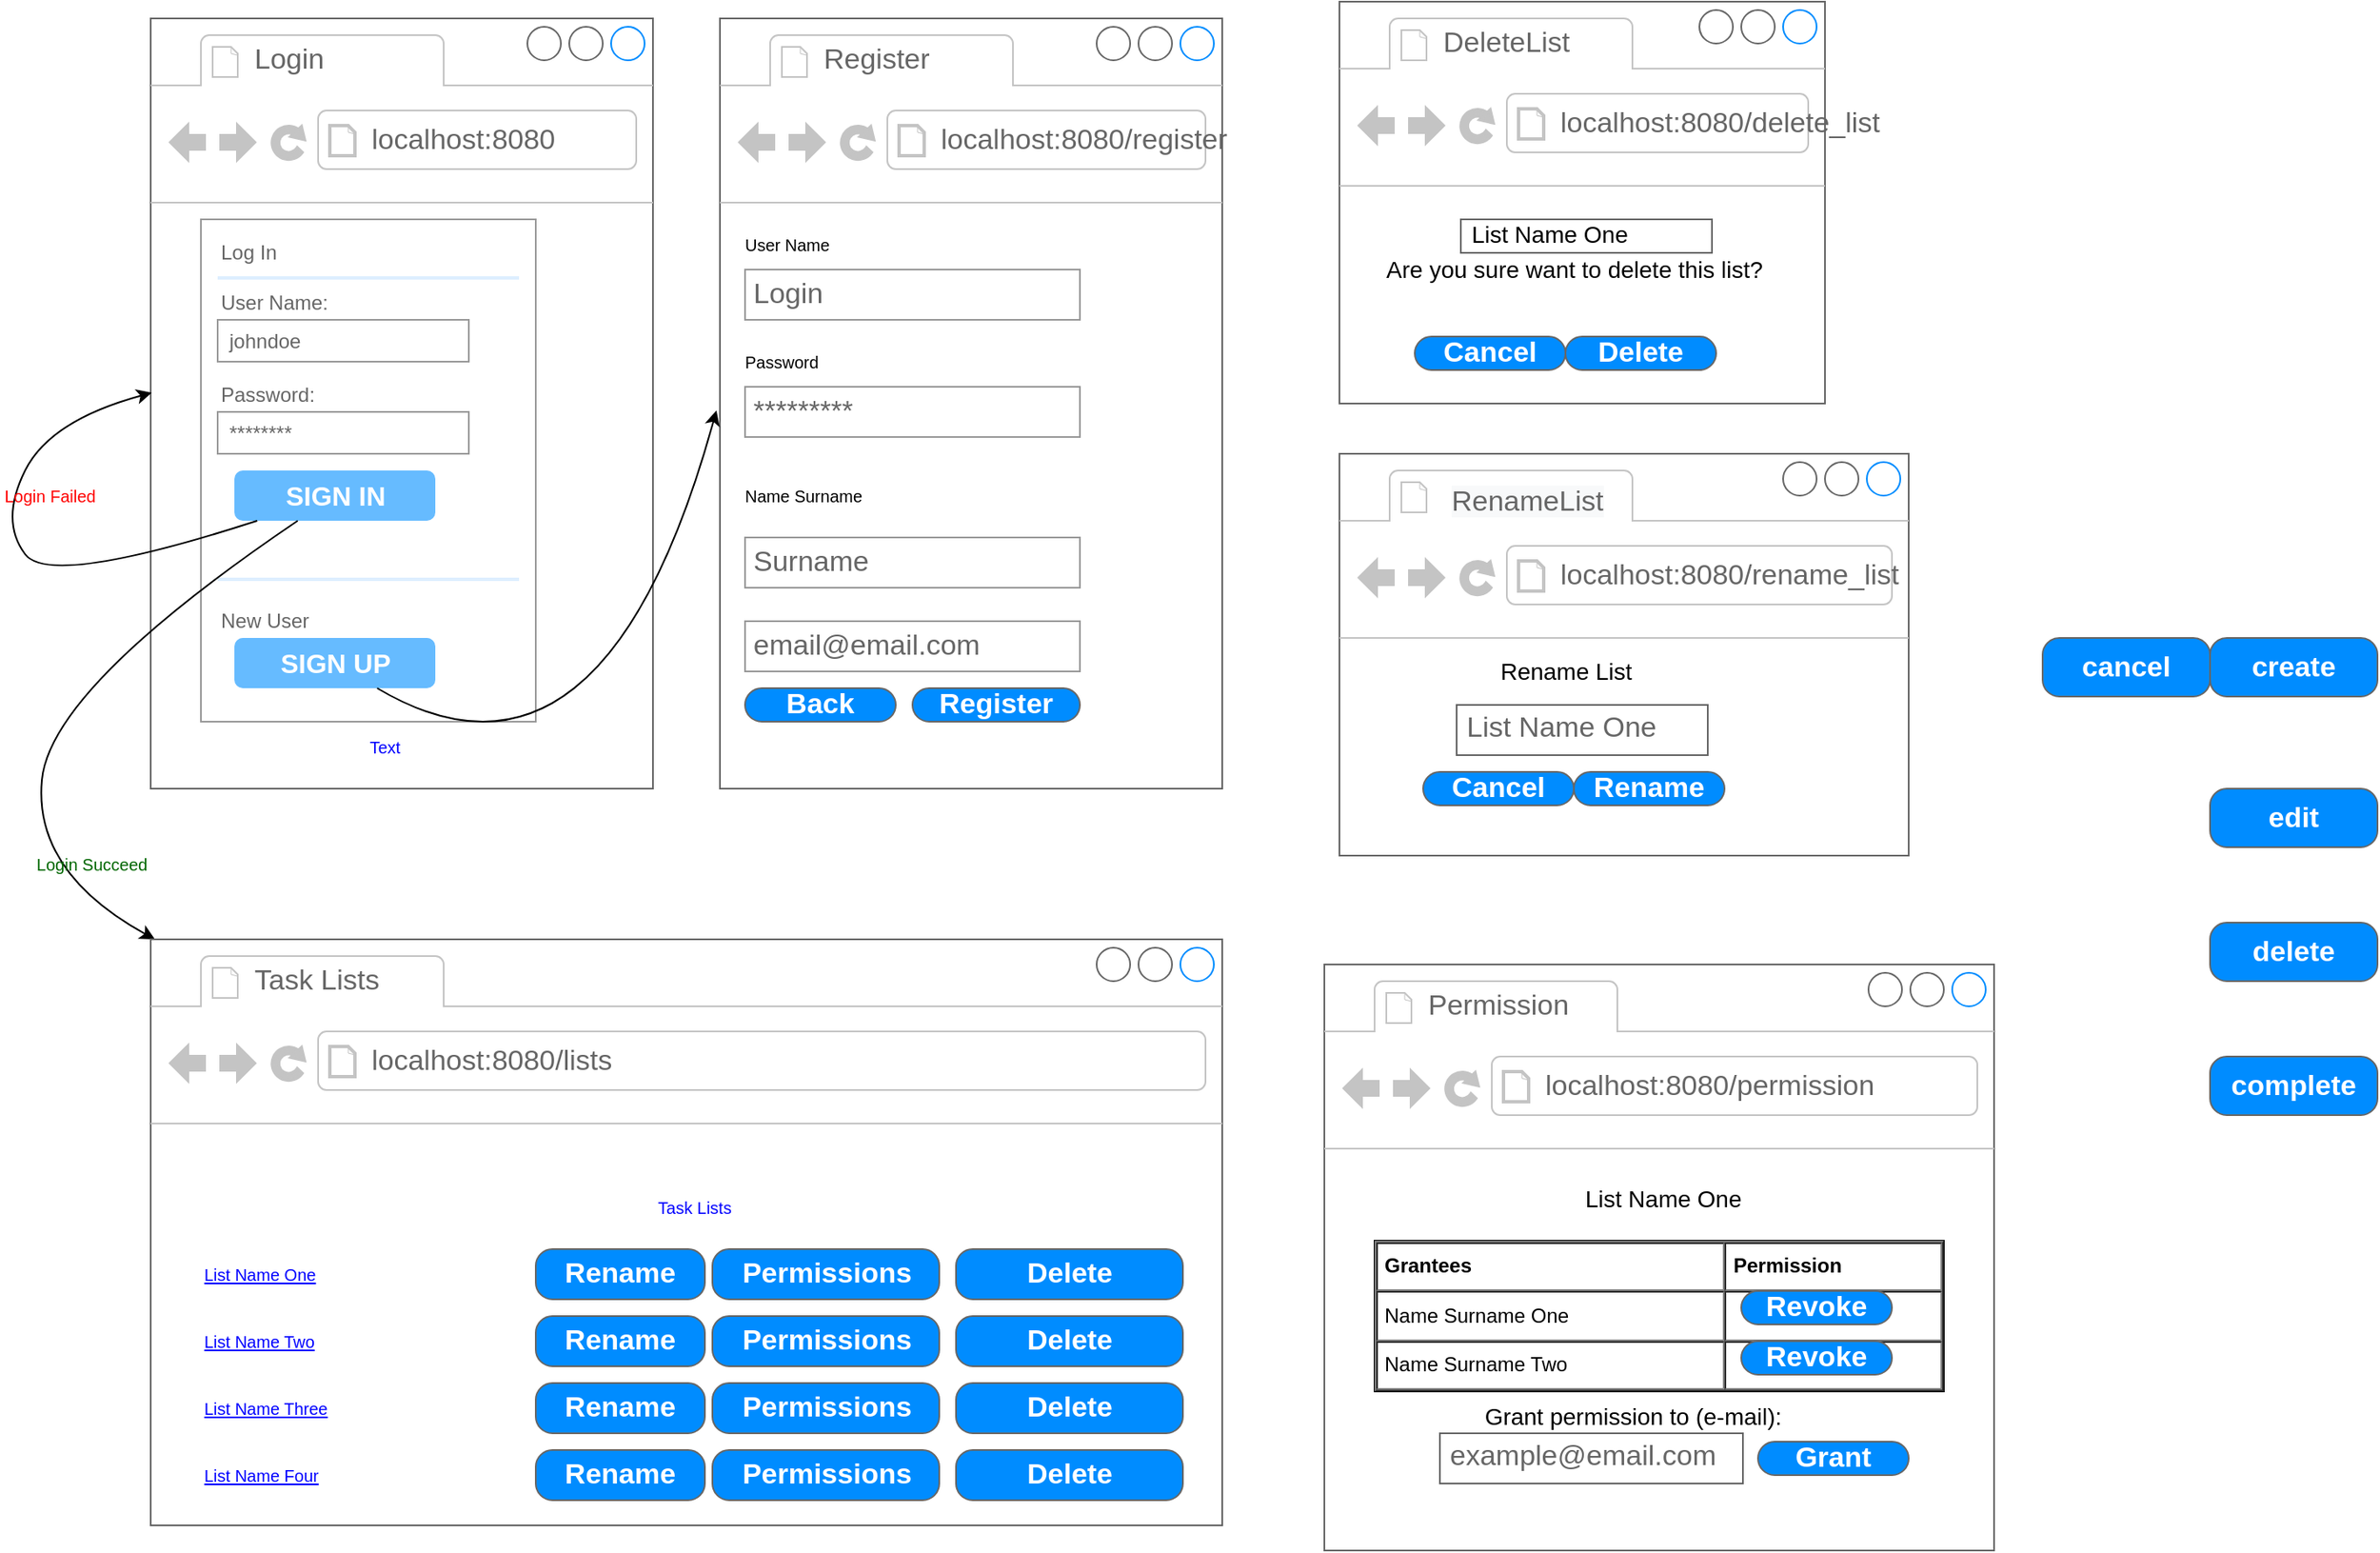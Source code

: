 <mxfile version="17.1.1" type="device"><diagram id="m3GC3lLys78N-jlolDWF" name="Page-1"><mxGraphModel dx="868" dy="450" grid="1" gridSize="10" guides="1" tooltips="1" connect="1" arrows="1" fold="1" page="1" pageScale="1" pageWidth="827" pageHeight="1169" math="0" shadow="0"><root><mxCell id="0"/><mxCell id="1" parent="0"/><mxCell id="zyL9iaeoR37JG8yoa3hf-13" value="" style="strokeWidth=1;shadow=0;dashed=0;align=center;html=1;shape=mxgraph.mockup.containers.browserWindow;rSize=0;strokeColor=#666666;strokeColor2=#008cff;strokeColor3=#c4c4c4;mainText=,;recursiveResize=0;" parent="1" vertex="1"><mxGeometry x="140" y="20" width="300" height="460" as="geometry"/></mxCell><mxCell id="zyL9iaeoR37JG8yoa3hf-14" value="Login" style="strokeWidth=1;shadow=0;dashed=0;align=center;html=1;shape=mxgraph.mockup.containers.anchor;fontSize=17;fontColor=#666666;align=left;" parent="zyL9iaeoR37JG8yoa3hf-13" vertex="1"><mxGeometry x="60" y="12" width="110" height="26" as="geometry"/></mxCell><mxCell id="zyL9iaeoR37JG8yoa3hf-15" value="localhost:8080" style="strokeWidth=1;shadow=0;dashed=0;align=center;html=1;shape=mxgraph.mockup.containers.anchor;rSize=0;fontSize=17;fontColor=#666666;align=left;" parent="zyL9iaeoR37JG8yoa3hf-13" vertex="1"><mxGeometry x="130" y="60" width="140" height="26" as="geometry"/></mxCell><mxCell id="zyL9iaeoR37JG8yoa3hf-1" value="" style="strokeWidth=1;shadow=0;dashed=0;align=center;html=1;shape=mxgraph.mockup.forms.rrect;rSize=0;strokeColor=#999999;fillColor=#ffffff;" parent="zyL9iaeoR37JG8yoa3hf-13" vertex="1"><mxGeometry x="30" y="120" width="200" height="300" as="geometry"/></mxCell><mxCell id="zyL9iaeoR37JG8yoa3hf-2" value="Log In" style="strokeWidth=1;shadow=0;dashed=0;align=center;html=1;shape=mxgraph.mockup.forms.anchor;fontSize=12;fontColor=#666666;align=left;resizeWidth=1;spacingLeft=0;" parent="zyL9iaeoR37JG8yoa3hf-1" vertex="1"><mxGeometry width="100" height="20" relative="1" as="geometry"><mxPoint x="10" y="10" as="offset"/></mxGeometry></mxCell><mxCell id="zyL9iaeoR37JG8yoa3hf-3" value="" style="shape=line;strokeColor=#ddeeff;strokeWidth=2;html=1;resizeWidth=1;" parent="zyL9iaeoR37JG8yoa3hf-1" vertex="1"><mxGeometry width="180" height="10" relative="1" as="geometry"><mxPoint x="10" y="30" as="offset"/></mxGeometry></mxCell><mxCell id="zyL9iaeoR37JG8yoa3hf-4" value="User Name:" style="strokeWidth=1;shadow=0;dashed=0;align=center;html=1;shape=mxgraph.mockup.forms.anchor;fontSize=12;fontColor=#666666;align=left;resizeWidth=1;spacingLeft=0;" parent="zyL9iaeoR37JG8yoa3hf-1" vertex="1"><mxGeometry width="100" height="20" relative="1" as="geometry"><mxPoint x="10" y="40" as="offset"/></mxGeometry></mxCell><mxCell id="zyL9iaeoR37JG8yoa3hf-5" value="johndoe" style="strokeWidth=1;shadow=0;dashed=0;align=center;html=1;shape=mxgraph.mockup.forms.rrect;rSize=0;strokeColor=#999999;fontColor=#666666;align=left;spacingLeft=5;resizeWidth=1;" parent="zyL9iaeoR37JG8yoa3hf-1" vertex="1"><mxGeometry width="150" height="25" relative="1" as="geometry"><mxPoint x="10" y="60" as="offset"/></mxGeometry></mxCell><mxCell id="zyL9iaeoR37JG8yoa3hf-6" value="Password:" style="strokeWidth=1;shadow=0;dashed=0;align=center;html=1;shape=mxgraph.mockup.forms.anchor;fontSize=12;fontColor=#666666;align=left;resizeWidth=1;spacingLeft=0;" parent="zyL9iaeoR37JG8yoa3hf-1" vertex="1"><mxGeometry width="100" height="20" relative="1" as="geometry"><mxPoint x="10" y="95" as="offset"/></mxGeometry></mxCell><mxCell id="zyL9iaeoR37JG8yoa3hf-7" value="********" style="strokeWidth=1;shadow=0;dashed=0;align=center;html=1;shape=mxgraph.mockup.forms.rrect;rSize=0;strokeColor=#999999;fontColor=#666666;align=left;spacingLeft=5;resizeWidth=1;" parent="zyL9iaeoR37JG8yoa3hf-1" vertex="1"><mxGeometry width="150" height="25" relative="1" as="geometry"><mxPoint x="10" y="115" as="offset"/></mxGeometry></mxCell><mxCell id="zyL9iaeoR37JG8yoa3hf-8" value="SIGN IN" style="strokeWidth=1;shadow=0;dashed=0;align=center;html=1;shape=mxgraph.mockup.forms.rrect;rSize=5;strokeColor=none;fontColor=#ffffff;fillColor=#66bbff;fontSize=16;fontStyle=1;" parent="zyL9iaeoR37JG8yoa3hf-1" vertex="1"><mxGeometry y="1" width="120" height="30" relative="1" as="geometry"><mxPoint x="20" y="-150" as="offset"/></mxGeometry></mxCell><mxCell id="zyL9iaeoR37JG8yoa3hf-9" value="" style="strokeWidth=1;shadow=0;dashed=0;align=center;html=1;shape=mxgraph.mockup.forms.anchor;fontSize=12;fontColor=#9999ff;align=left;spacingLeft=0;fontStyle=4;resizeWidth=1;" parent="zyL9iaeoR37JG8yoa3hf-1" vertex="1"><mxGeometry y="1" width="150" height="20" relative="1" as="geometry"><mxPoint x="10" y="-110" as="offset"/></mxGeometry></mxCell><mxCell id="zyL9iaeoR37JG8yoa3hf-10" value="" style="shape=line;strokeColor=#ddeeff;strokeWidth=2;html=1;resizeWidth=1;" parent="zyL9iaeoR37JG8yoa3hf-1" vertex="1"><mxGeometry y="1" width="180" height="10" relative="1" as="geometry"><mxPoint x="10" y="-90" as="offset"/></mxGeometry></mxCell><mxCell id="zyL9iaeoR37JG8yoa3hf-11" value="New User" style="strokeWidth=1;shadow=0;dashed=0;align=center;html=1;shape=mxgraph.mockup.forms.anchor;fontSize=12;fontColor=#666666;align=left;spacingLeft=0;resizeWidth=1;" parent="zyL9iaeoR37JG8yoa3hf-1" vertex="1"><mxGeometry y="1" width="150" height="20" relative="1" as="geometry"><mxPoint x="10" y="-70" as="offset"/></mxGeometry></mxCell><mxCell id="zyL9iaeoR37JG8yoa3hf-12" value="SIGN UP" style="strokeWidth=1;shadow=0;dashed=0;align=center;html=1;shape=mxgraph.mockup.forms.rrect;rSize=5;strokeColor=none;fontColor=#ffffff;fillColor=#66bbff;fontSize=16;fontStyle=1;" parent="zyL9iaeoR37JG8yoa3hf-1" vertex="1"><mxGeometry y="1" width="120" height="30" relative="1" as="geometry"><mxPoint x="20" y="-50" as="offset"/></mxGeometry></mxCell><mxCell id="zyL9iaeoR37JG8yoa3hf-69" value="" style="curved=1;endArrow=classic;html=1;rounded=0;fontFamily=Helvetica;fontSize=10;fontColor=#0000FF;entryX=0.002;entryY=0.486;entryDx=0;entryDy=0;entryPerimeter=0;" parent="zyL9iaeoR37JG8yoa3hf-13" source="zyL9iaeoR37JG8yoa3hf-8" target="zyL9iaeoR37JG8yoa3hf-13" edge="1"><mxGeometry width="50" height="50" relative="1" as="geometry"><mxPoint x="20" y="560" as="sourcePoint"/><mxPoint x="70" y="510" as="targetPoint"/><Array as="points"><mxPoint x="-60" y="340"/><mxPoint x="-90" y="300"/><mxPoint x="-60" y="240"/></Array></mxGeometry></mxCell><mxCell id="zyL9iaeoR37JG8yoa3hf-42" value="" style="strokeWidth=1;shadow=0;dashed=0;align=center;html=1;shape=mxgraph.mockup.containers.browserWindow;rSize=0;strokeColor=#666666;strokeColor2=#008cff;strokeColor3=#c4c4c4;mainText=,;recursiveResize=0;fontFamily=Helvetica;fontSize=10;" parent="1" vertex="1"><mxGeometry x="480" y="20" width="300" height="460" as="geometry"/></mxCell><mxCell id="zyL9iaeoR37JG8yoa3hf-43" value="Register" style="strokeWidth=1;shadow=0;dashed=0;align=center;html=1;shape=mxgraph.mockup.containers.anchor;fontSize=17;fontColor=#666666;align=left;fontFamily=Helvetica;" parent="zyL9iaeoR37JG8yoa3hf-42" vertex="1"><mxGeometry x="60" y="12" width="110" height="26" as="geometry"/></mxCell><mxCell id="zyL9iaeoR37JG8yoa3hf-44" value="localhost:8080/register" style="strokeWidth=1;shadow=0;dashed=0;align=center;html=1;shape=mxgraph.mockup.containers.anchor;rSize=0;fontSize=17;fontColor=#666666;align=left;fontFamily=Helvetica;" parent="zyL9iaeoR37JG8yoa3hf-42" vertex="1"><mxGeometry x="130" y="60" width="250" height="26" as="geometry"/></mxCell><mxCell id="zyL9iaeoR37JG8yoa3hf-45" value="" style="group" parent="zyL9iaeoR37JG8yoa3hf-42" vertex="1" connectable="0"><mxGeometry x="15" y="120" width="200" height="300" as="geometry"/></mxCell><mxCell id="zyL9iaeoR37JG8yoa3hf-16" value="Surname" style="strokeWidth=1;shadow=0;dashed=0;align=center;html=1;shape=mxgraph.mockup.forms.pwField;strokeColor=#999999;mainText=;align=left;fontColor=#666666;fontSize=17;spacingLeft=3;" parent="zyL9iaeoR37JG8yoa3hf-45" vertex="1"><mxGeometry y="190" width="200" height="30" as="geometry"/></mxCell><mxCell id="zyL9iaeoR37JG8yoa3hf-17" value="Login" style="strokeWidth=1;shadow=0;dashed=0;align=center;html=1;shape=mxgraph.mockup.forms.pwField;strokeColor=#999999;mainText=;align=left;fontColor=#666666;fontSize=17;spacingLeft=3;" parent="zyL9iaeoR37JG8yoa3hf-45" vertex="1"><mxGeometry y="30" width="200" height="30" as="geometry"/></mxCell><mxCell id="zyL9iaeoR37JG8yoa3hf-18" value="email@email.com" style="strokeWidth=1;shadow=0;dashed=0;align=center;html=1;shape=mxgraph.mockup.forms.pwField;strokeColor=#999999;mainText=;align=left;fontColor=#666666;fontSize=17;spacingLeft=3;" parent="zyL9iaeoR37JG8yoa3hf-45" vertex="1"><mxGeometry y="240" width="200" height="30" as="geometry"/></mxCell><mxCell id="zyL9iaeoR37JG8yoa3hf-19" value="*********" style="strokeWidth=1;shadow=0;dashed=0;align=center;html=1;shape=mxgraph.mockup.forms.pwField;strokeColor=#999999;mainText=;align=left;fontColor=#666666;fontSize=17;spacingLeft=3;" parent="zyL9iaeoR37JG8yoa3hf-45" vertex="1"><mxGeometry y="100" width="200" height="30" as="geometry"/></mxCell><mxCell id="zyL9iaeoR37JG8yoa3hf-20" value="Password" style="text;html=1;strokeColor=none;fillColor=none;align=left;verticalAlign=middle;rounded=0;fontSize=10;fontFamily=Helvetica;labelPosition=center;verticalLabelPosition=middle;spacing=0;horizontal=1;" parent="zyL9iaeoR37JG8yoa3hf-45" vertex="1"><mxGeometry y="70" width="110" height="30" as="geometry"/></mxCell><mxCell id="zyL9iaeoR37JG8yoa3hf-22" value="User Name" style="text;html=1;strokeColor=none;fillColor=none;align=left;verticalAlign=middle;rounded=0;fontSize=10;fontFamily=Helvetica;labelPosition=center;verticalLabelPosition=middle;spacing=0;horizontal=1;" parent="zyL9iaeoR37JG8yoa3hf-45" vertex="1"><mxGeometry width="110" height="30" as="geometry"/></mxCell><mxCell id="zyL9iaeoR37JG8yoa3hf-23" value="Name Surname" style="text;html=1;strokeColor=none;fillColor=none;align=left;verticalAlign=middle;rounded=0;fontSize=10;fontFamily=Helvetica;labelPosition=center;verticalLabelPosition=middle;spacing=0;horizontal=1;" parent="zyL9iaeoR37JG8yoa3hf-45" vertex="1"><mxGeometry y="150" width="150" height="30" as="geometry"/></mxCell><mxCell id="zyL9iaeoR37JG8yoa3hf-40" value="Register" style="strokeWidth=1;shadow=0;dashed=0;align=center;html=1;shape=mxgraph.mockup.buttons.button;strokeColor=#666666;fontColor=#ffffff;mainText=;buttonStyle=round;fontSize=17;fontStyle=1;fillColor=#008cff;whiteSpace=wrap;fontFamily=Helvetica;" parent="zyL9iaeoR37JG8yoa3hf-45" vertex="1"><mxGeometry x="100" y="280" width="100" height="20" as="geometry"/></mxCell><mxCell id="zyL9iaeoR37JG8yoa3hf-41" value="Back" style="strokeWidth=1;shadow=0;dashed=0;align=center;html=1;shape=mxgraph.mockup.buttons.button;strokeColor=#666666;fontColor=#ffffff;mainText=;buttonStyle=round;fontSize=17;fontStyle=1;fillColor=#008cff;whiteSpace=wrap;fontFamily=Helvetica;" parent="zyL9iaeoR37JG8yoa3hf-45" vertex="1"><mxGeometry y="280" width="90" height="20" as="geometry"/></mxCell><mxCell id="zyL9iaeoR37JG8yoa3hf-65" value="Text" style="text;html=1;strokeColor=none;fillColor=none;align=center;verticalAlign=middle;whiteSpace=wrap;rounded=0;fontFamily=Helvetica;fontSize=10;fontColor=#0000FF;" parent="1" vertex="1"><mxGeometry x="250" y="440" width="60" height="30" as="geometry"/></mxCell><mxCell id="zyL9iaeoR37JG8yoa3hf-68" value="" style="curved=1;endArrow=classic;html=1;rounded=0;fontFamily=Helvetica;fontSize=10;fontColor=#0000FF;" parent="1" source="zyL9iaeoR37JG8yoa3hf-8" target="zyL9iaeoR37JG8yoa3hf-71" edge="1"><mxGeometry width="50" height="50" relative="1" as="geometry"><mxPoint x="110" y="560" as="sourcePoint"/><mxPoint x="340" y="510" as="targetPoint"/><Array as="points"><mxPoint x="80" y="420"/><mxPoint x="70" y="530"/></Array></mxGeometry></mxCell><mxCell id="zyL9iaeoR37JG8yoa3hf-70" value="Login Failed" style="text;html=1;strokeColor=none;fillColor=none;align=center;verticalAlign=middle;whiteSpace=wrap;rounded=0;fontFamily=Helvetica;fontSize=10;fontColor=#FF0000;" parent="1" vertex="1"><mxGeometry x="50" y="290" width="60" height="30" as="geometry"/></mxCell><mxCell id="zyL9iaeoR37JG8yoa3hf-71" value="" style="strokeWidth=1;shadow=0;dashed=0;align=center;html=1;shape=mxgraph.mockup.containers.browserWindow;rSize=0;strokeColor=#666666;strokeColor2=#008cff;strokeColor3=#c4c4c4;mainText=,;recursiveResize=0;fontFamily=Helvetica;fontSize=10;fontColor=#FF0000;" parent="1" vertex="1"><mxGeometry x="140" y="570" width="640" height="350" as="geometry"/></mxCell><mxCell id="zyL9iaeoR37JG8yoa3hf-72" value="Task Lists" style="strokeWidth=1;shadow=0;dashed=0;align=center;html=1;shape=mxgraph.mockup.containers.anchor;fontSize=17;fontColor=#666666;align=left;fontFamily=Helvetica;" parent="zyL9iaeoR37JG8yoa3hf-71" vertex="1"><mxGeometry x="60" y="12" width="110" height="26" as="geometry"/></mxCell><mxCell id="zyL9iaeoR37JG8yoa3hf-73" value="localhost:8080/lists" style="strokeWidth=1;shadow=0;dashed=0;align=center;html=1;shape=mxgraph.mockup.containers.anchor;rSize=0;fontSize=17;fontColor=#666666;align=left;fontFamily=Helvetica;" parent="zyL9iaeoR37JG8yoa3hf-71" vertex="1"><mxGeometry x="130" y="60" width="250" height="26" as="geometry"/></mxCell><mxCell id="zyL9iaeoR37JG8yoa3hf-74" value="" style="group" parent="zyL9iaeoR37JG8yoa3hf-71" vertex="1" connectable="0"><mxGeometry x="30" y="145" width="590" height="190" as="geometry"/></mxCell><mxCell id="zyL9iaeoR37JG8yoa3hf-49" value="List Name One" style="text;html=1;strokeColor=none;fillColor=none;align=left;verticalAlign=middle;whiteSpace=wrap;rounded=0;fontFamily=Helvetica;fontSize=10;fontColor=#0000FF;fontStyle=4" parent="zyL9iaeoR37JG8yoa3hf-74" vertex="1"><mxGeometry y="40" width="210" height="30" as="geometry"/></mxCell><mxCell id="zyL9iaeoR37JG8yoa3hf-50" value="&lt;div&gt;List Name Two&lt;/div&gt;" style="text;html=1;strokeColor=none;fillColor=none;align=left;verticalAlign=middle;whiteSpace=wrap;rounded=0;fontFamily=Helvetica;fontSize=10;fontColor=#0000FF;fontStyle=4" parent="zyL9iaeoR37JG8yoa3hf-74" vertex="1"><mxGeometry y="80" width="210" height="30" as="geometry"/></mxCell><mxCell id="zyL9iaeoR37JG8yoa3hf-51" value="List Name Three" style="text;html=1;strokeColor=none;fillColor=none;align=left;verticalAlign=middle;whiteSpace=wrap;rounded=0;fontFamily=Helvetica;fontSize=10;fontColor=#0000FF;fontStyle=4" parent="zyL9iaeoR37JG8yoa3hf-74" vertex="1"><mxGeometry y="120" width="210" height="30" as="geometry"/></mxCell><mxCell id="zyL9iaeoR37JG8yoa3hf-52" value="List Name Four" style="text;html=1;strokeColor=none;fillColor=none;align=left;verticalAlign=middle;whiteSpace=wrap;rounded=0;fontFamily=Helvetica;fontSize=10;fontColor=#0000FF;fontStyle=4" parent="zyL9iaeoR37JG8yoa3hf-74" vertex="1"><mxGeometry y="160" width="210" height="30" as="geometry"/></mxCell><mxCell id="zyL9iaeoR37JG8yoa3hf-53" value="Rename" style="strokeWidth=1;shadow=0;dashed=0;align=center;html=1;shape=mxgraph.mockup.buttons.button;strokeColor=#666666;fontColor=#ffffff;mainText=;buttonStyle=round;fontSize=17;fontStyle=1;fillColor=#008cff;whiteSpace=wrap;fontFamily=Helvetica;" parent="zyL9iaeoR37JG8yoa3hf-74" vertex="1"><mxGeometry x="200" y="40" width="101" height="30" as="geometry"/></mxCell><mxCell id="zyL9iaeoR37JG8yoa3hf-54" value="Permissions" style="strokeWidth=1;shadow=0;dashed=0;align=center;html=1;shape=mxgraph.mockup.buttons.button;strokeColor=#666666;fontColor=#ffffff;mainText=;buttonStyle=round;fontSize=17;fontStyle=1;fillColor=#008cff;whiteSpace=wrap;fontFamily=Helvetica;" parent="zyL9iaeoR37JG8yoa3hf-74" vertex="1"><mxGeometry x="305.5" y="40" width="135.5" height="30" as="geometry"/></mxCell><mxCell id="zyL9iaeoR37JG8yoa3hf-55" value="Delete" style="strokeWidth=1;shadow=0;dashed=0;align=center;html=1;shape=mxgraph.mockup.buttons.button;strokeColor=#666666;fontColor=#ffffff;mainText=;buttonStyle=round;fontSize=17;fontStyle=1;fillColor=#008cff;whiteSpace=wrap;fontFamily=Helvetica;" parent="zyL9iaeoR37JG8yoa3hf-74" vertex="1"><mxGeometry x="451" y="40" width="135.5" height="30" as="geometry"/></mxCell><mxCell id="zyL9iaeoR37JG8yoa3hf-56" value="Rename" style="strokeWidth=1;shadow=0;dashed=0;align=center;html=1;shape=mxgraph.mockup.buttons.button;strokeColor=#666666;fontColor=#ffffff;mainText=;buttonStyle=round;fontSize=17;fontStyle=1;fillColor=#008cff;whiteSpace=wrap;fontFamily=Helvetica;" parent="zyL9iaeoR37JG8yoa3hf-74" vertex="1"><mxGeometry x="200" y="80" width="101" height="30" as="geometry"/></mxCell><mxCell id="zyL9iaeoR37JG8yoa3hf-57" value="Permissions" style="strokeWidth=1;shadow=0;dashed=0;align=center;html=1;shape=mxgraph.mockup.buttons.button;strokeColor=#666666;fontColor=#ffffff;mainText=;buttonStyle=round;fontSize=17;fontStyle=1;fillColor=#008cff;whiteSpace=wrap;fontFamily=Helvetica;" parent="zyL9iaeoR37JG8yoa3hf-74" vertex="1"><mxGeometry x="305.5" y="80" width="135.5" height="30" as="geometry"/></mxCell><mxCell id="zyL9iaeoR37JG8yoa3hf-58" value="Delete" style="strokeWidth=1;shadow=0;dashed=0;align=center;html=1;shape=mxgraph.mockup.buttons.button;strokeColor=#666666;fontColor=#ffffff;mainText=;buttonStyle=round;fontSize=17;fontStyle=1;fillColor=#008cff;whiteSpace=wrap;fontFamily=Helvetica;" parent="zyL9iaeoR37JG8yoa3hf-74" vertex="1"><mxGeometry x="451" y="80" width="135.5" height="30" as="geometry"/></mxCell><mxCell id="zyL9iaeoR37JG8yoa3hf-59" value="Rename" style="strokeWidth=1;shadow=0;dashed=0;align=center;html=1;shape=mxgraph.mockup.buttons.button;strokeColor=#666666;fontColor=#ffffff;mainText=;buttonStyle=round;fontSize=17;fontStyle=1;fillColor=#008cff;whiteSpace=wrap;fontFamily=Helvetica;" parent="zyL9iaeoR37JG8yoa3hf-74" vertex="1"><mxGeometry x="200" y="120" width="101" height="30" as="geometry"/></mxCell><mxCell id="zyL9iaeoR37JG8yoa3hf-60" value="Permissions" style="strokeWidth=1;shadow=0;dashed=0;align=center;html=1;shape=mxgraph.mockup.buttons.button;strokeColor=#666666;fontColor=#ffffff;mainText=;buttonStyle=round;fontSize=17;fontStyle=1;fillColor=#008cff;whiteSpace=wrap;fontFamily=Helvetica;" parent="zyL9iaeoR37JG8yoa3hf-74" vertex="1"><mxGeometry x="305.5" y="120" width="135.5" height="30" as="geometry"/></mxCell><mxCell id="zyL9iaeoR37JG8yoa3hf-61" value="Delete" style="strokeWidth=1;shadow=0;dashed=0;align=center;html=1;shape=mxgraph.mockup.buttons.button;strokeColor=#666666;fontColor=#ffffff;mainText=;buttonStyle=round;fontSize=17;fontStyle=1;fillColor=#008cff;whiteSpace=wrap;fontFamily=Helvetica;" parent="zyL9iaeoR37JG8yoa3hf-74" vertex="1"><mxGeometry x="451" y="120" width="135.5" height="30" as="geometry"/></mxCell><mxCell id="zyL9iaeoR37JG8yoa3hf-62" value="Rename" style="strokeWidth=1;shadow=0;dashed=0;align=center;html=1;shape=mxgraph.mockup.buttons.button;strokeColor=#666666;fontColor=#ffffff;mainText=;buttonStyle=round;fontSize=17;fontStyle=1;fillColor=#008cff;whiteSpace=wrap;fontFamily=Helvetica;" parent="zyL9iaeoR37JG8yoa3hf-74" vertex="1"><mxGeometry x="200" y="160" width="101" height="30" as="geometry"/></mxCell><mxCell id="zyL9iaeoR37JG8yoa3hf-63" value="Permissions" style="strokeWidth=1;shadow=0;dashed=0;align=center;html=1;shape=mxgraph.mockup.buttons.button;strokeColor=#666666;fontColor=#ffffff;mainText=;buttonStyle=round;fontSize=17;fontStyle=1;fillColor=#008cff;whiteSpace=wrap;fontFamily=Helvetica;" parent="zyL9iaeoR37JG8yoa3hf-74" vertex="1"><mxGeometry x="305.5" y="160" width="135.5" height="30" as="geometry"/></mxCell><mxCell id="zyL9iaeoR37JG8yoa3hf-64" value="Delete" style="strokeWidth=1;shadow=0;dashed=0;align=center;html=1;shape=mxgraph.mockup.buttons.button;strokeColor=#666666;fontColor=#ffffff;mainText=;buttonStyle=round;fontSize=17;fontStyle=1;fillColor=#008cff;whiteSpace=wrap;fontFamily=Helvetica;" parent="zyL9iaeoR37JG8yoa3hf-74" vertex="1"><mxGeometry x="451" y="160" width="135.5" height="30" as="geometry"/></mxCell><mxCell id="zyL9iaeoR37JG8yoa3hf-66" value="Task Lists" style="text;html=1;strokeColor=none;fillColor=none;align=center;verticalAlign=middle;whiteSpace=wrap;rounded=0;fontFamily=Helvetica;fontSize=10;fontColor=#0000FF;" parent="zyL9iaeoR37JG8yoa3hf-74" vertex="1"><mxGeometry width="590" height="30" as="geometry"/></mxCell><mxCell id="zyL9iaeoR37JG8yoa3hf-75" value="Login Succeed" style="text;html=1;strokeColor=none;fillColor=none;align=center;verticalAlign=middle;whiteSpace=wrap;rounded=0;fontFamily=Helvetica;fontSize=10;fontColor=#006600;" parent="1" vertex="1"><mxGeometry x="50" y="500" width="110" height="50" as="geometry"/></mxCell><mxCell id="zyL9iaeoR37JG8yoa3hf-78" value="" style="curved=1;endArrow=classic;html=1;rounded=0;fontFamily=Helvetica;fontSize=10;fontColor=#006600;entryX=-0.007;entryY=0.509;entryDx=0;entryDy=0;entryPerimeter=0;" parent="1" source="zyL9iaeoR37JG8yoa3hf-12" target="zyL9iaeoR37JG8yoa3hf-42" edge="1"><mxGeometry width="50" height="50" relative="1" as="geometry"><mxPoint x="410" y="550" as="sourcePoint"/><mxPoint x="460" y="500" as="targetPoint"/><Array as="points"><mxPoint x="410" y="500"/></Array></mxGeometry></mxCell><mxCell id="UXecQZuvWiKjSK02vo8w-25" value="" style="strokeWidth=1;shadow=0;dashed=0;align=center;html=1;shape=mxgraph.mockup.containers.browserWindow;rSize=0;strokeColor=#666666;strokeColor2=#008cff;strokeColor3=#c4c4c4;mainText=,;recursiveResize=0;fontSize=14;" vertex="1" parent="1"><mxGeometry x="850" y="10" width="290" height="240" as="geometry"/></mxCell><mxCell id="UXecQZuvWiKjSK02vo8w-26" value="DeleteList" style="strokeWidth=1;shadow=0;dashed=0;align=center;html=1;shape=mxgraph.mockup.containers.anchor;fontSize=17;fontColor=#666666;align=left;" vertex="1" parent="UXecQZuvWiKjSK02vo8w-25"><mxGeometry x="60" y="12" width="110" height="26" as="geometry"/></mxCell><mxCell id="UXecQZuvWiKjSK02vo8w-27" value="localhost:8080/delete_list" style="strokeWidth=1;shadow=0;dashed=0;align=center;html=1;shape=mxgraph.mockup.containers.anchor;rSize=0;fontSize=17;fontColor=#666666;align=left;" vertex="1" parent="UXecQZuvWiKjSK02vo8w-25"><mxGeometry x="130" y="60" width="250" height="26" as="geometry"/></mxCell><mxCell id="UXecQZuvWiKjSK02vo8w-28" value="" style="group" vertex="1" connectable="0" parent="UXecQZuvWiKjSK02vo8w-25"><mxGeometry x="35" y="150" width="225" height="70" as="geometry"/></mxCell><mxCell id="UXecQZuvWiKjSK02vo8w-4" value="Are you sure want to delete this list?" style="text;html=1;resizable=0;autosize=1;align=center;verticalAlign=middle;points=[];fillColor=none;strokeColor=none;rounded=0;fontSize=14;" vertex="1" parent="UXecQZuvWiKjSK02vo8w-28"><mxGeometry x="-15" width="240" height="20" as="geometry"/></mxCell><mxCell id="UXecQZuvWiKjSK02vo8w-7" value="Cancel" style="strokeWidth=1;shadow=0;dashed=0;align=center;html=1;shape=mxgraph.mockup.buttons.button;strokeColor=#666666;fontColor=#ffffff;mainText=;buttonStyle=round;fontSize=17;fontStyle=1;fillColor=#008cff;whiteSpace=wrap;" vertex="1" parent="UXecQZuvWiKjSK02vo8w-28"><mxGeometry x="10" y="50" width="90" height="20" as="geometry"/></mxCell><mxCell id="UXecQZuvWiKjSK02vo8w-8" value="Delete" style="strokeWidth=1;shadow=0;dashed=0;align=center;html=1;shape=mxgraph.mockup.buttons.button;strokeColor=#666666;fontColor=#ffffff;mainText=;buttonStyle=round;fontSize=17;fontStyle=1;fillColor=#008cff;whiteSpace=wrap;" vertex="1" parent="UXecQZuvWiKjSK02vo8w-28"><mxGeometry x="100" y="50" width="90" height="20" as="geometry"/></mxCell><mxCell id="UXecQZuvWiKjSK02vo8w-24" value="&lt;span style=&quot;color: rgb(0 , 0 , 0) ; font-size: 14px ; text-align: center&quot;&gt;List Name One&lt;/span&gt;" style="strokeWidth=1;shadow=0;dashed=0;align=center;html=1;shape=mxgraph.mockup.text.textBox;fontColor=#666666;align=left;fontSize=17;spacingLeft=4;spacingTop=-3;strokeColor=#666666;mainText=" vertex="1" parent="UXecQZuvWiKjSK02vo8w-25"><mxGeometry x="72.5" y="130" width="150" height="20" as="geometry"/></mxCell><mxCell id="UXecQZuvWiKjSK02vo8w-30" value="" style="strokeWidth=1;shadow=0;dashed=0;align=center;html=1;shape=mxgraph.mockup.containers.browserWindow;rSize=0;strokeColor=#666666;strokeColor2=#008cff;strokeColor3=#c4c4c4;mainText=,;recursiveResize=0;fontSize=14;" vertex="1" parent="1"><mxGeometry x="850" y="280" width="340" height="240" as="geometry"/></mxCell><mxCell id="UXecQZuvWiKjSK02vo8w-31" value="" style="strokeWidth=1;shadow=0;dashed=0;align=center;html=1;shape=mxgraph.mockup.containers.anchor;fontSize=17;fontColor=#666666;align=left;" vertex="1" parent="UXecQZuvWiKjSK02vo8w-30"><mxGeometry x="60" y="12" width="110" height="26" as="geometry"/></mxCell><mxCell id="UXecQZuvWiKjSK02vo8w-32" value="localhost:8080/rename_list" style="strokeWidth=1;shadow=0;dashed=0;align=center;html=1;shape=mxgraph.mockup.containers.anchor;rSize=0;fontSize=17;fontColor=#666666;align=left;" vertex="1" parent="UXecQZuvWiKjSK02vo8w-30"><mxGeometry x="130" y="60" width="250" height="26" as="geometry"/></mxCell><mxCell id="UXecQZuvWiKjSK02vo8w-23" value="" style="group" vertex="1" connectable="0" parent="UXecQZuvWiKjSK02vo8w-30"><mxGeometry x="50" y="120" width="180" height="90" as="geometry"/></mxCell><mxCell id="UXecQZuvWiKjSK02vo8w-9" value="Rename List" style="text;html=1;resizable=0;autosize=1;align=center;verticalAlign=middle;points=[];fillColor=none;strokeColor=none;rounded=0;fontSize=14;" vertex="1" parent="UXecQZuvWiKjSK02vo8w-23"><mxGeometry x="40" width="90" height="20" as="geometry"/></mxCell><mxCell id="UXecQZuvWiKjSK02vo8w-13" value="Rename" style="strokeWidth=1;shadow=0;dashed=0;align=center;html=1;shape=mxgraph.mockup.buttons.button;strokeColor=#666666;fontColor=#ffffff;mainText=;buttonStyle=round;fontSize=17;fontStyle=1;fillColor=#008cff;whiteSpace=wrap;" vertex="1" parent="UXecQZuvWiKjSK02vo8w-23"><mxGeometry x="90" y="70" width="90" height="20" as="geometry"/></mxCell><mxCell id="UXecQZuvWiKjSK02vo8w-14" value="Cancel" style="strokeWidth=1;shadow=0;dashed=0;align=center;html=1;shape=mxgraph.mockup.buttons.button;strokeColor=#666666;fontColor=#ffffff;mainText=;buttonStyle=round;fontSize=17;fontStyle=1;fillColor=#008cff;whiteSpace=wrap;" vertex="1" parent="UXecQZuvWiKjSK02vo8w-23"><mxGeometry y="70" width="90" height="20" as="geometry"/></mxCell><mxCell id="UXecQZuvWiKjSK02vo8w-15" value="List Name One" style="strokeWidth=1;shadow=0;dashed=0;align=center;html=1;shape=mxgraph.mockup.text.textBox;fontColor=#666666;align=left;fontSize=17;spacingLeft=4;spacingTop=-3;strokeColor=#666666;mainText=" vertex="1" parent="UXecQZuvWiKjSK02vo8w-23"><mxGeometry x="20" y="30" width="150" height="30" as="geometry"/></mxCell><mxCell id="UXecQZuvWiKjSK02vo8w-38" value="&lt;span style=&quot;color: rgb(102 , 102 , 102) ; font-family: &amp;#34;helvetica&amp;#34; ; font-size: 17px ; font-style: normal ; font-weight: 400 ; letter-spacing: normal ; text-align: left ; text-indent: 0px ; text-transform: none ; word-spacing: 0px ; background-color: rgb(248 , 249 , 250) ; display: inline ; float: none&quot;&gt;RenameList&lt;/span&gt;" style="text;whiteSpace=wrap;html=1;fontSize=14;" vertex="1" parent="UXecQZuvWiKjSK02vo8w-30"><mxGeometry x="65" y="12" width="100" height="30" as="geometry"/></mxCell><mxCell id="UXecQZuvWiKjSK02vo8w-39" value="" style="strokeWidth=1;shadow=0;dashed=0;align=center;html=1;shape=mxgraph.mockup.containers.browserWindow;rSize=0;strokeColor=#666666;strokeColor2=#008cff;strokeColor3=#c4c4c4;mainText=,;recursiveResize=0;fontSize=14;" vertex="1" parent="1"><mxGeometry x="841" y="585" width="400" height="350" as="geometry"/></mxCell><mxCell id="UXecQZuvWiKjSK02vo8w-40" value="Permission" style="strokeWidth=1;shadow=0;dashed=0;align=center;html=1;shape=mxgraph.mockup.containers.anchor;fontSize=17;fontColor=#666666;align=left;" vertex="1" parent="UXecQZuvWiKjSK02vo8w-39"><mxGeometry x="60" y="12" width="110" height="26" as="geometry"/></mxCell><mxCell id="UXecQZuvWiKjSK02vo8w-41" value="localhost:8080/permission" style="strokeWidth=1;shadow=0;dashed=0;align=center;html=1;shape=mxgraph.mockup.containers.anchor;rSize=0;fontSize=17;fontColor=#666666;align=left;" vertex="1" parent="UXecQZuvWiKjSK02vo8w-39"><mxGeometry x="130" y="60" width="250" height="26" as="geometry"/></mxCell><mxCell id="UXecQZuvWiKjSK02vo8w-16" value="&lt;table cellpadding=&quot;4&quot; cellspacing=&quot;0&quot; border=&quot;1&quot; style=&quot;font-size: 1em ; width: 100% ; height: 100%&quot;&gt;&lt;tbody&gt;&lt;tr&gt;&lt;th&gt;Grantees&lt;/th&gt;&lt;th&gt;Permission&lt;/th&gt;&lt;/tr&gt;&lt;tr&gt;&lt;td&gt;Name Surname One&lt;/td&gt;&lt;td&gt;&lt;br&gt;&lt;/td&gt;&lt;/tr&gt;&lt;tr&gt;&lt;td&gt;Name Surname Two&lt;/td&gt;&lt;td&gt;&lt;br&gt;&lt;/td&gt;&lt;/tr&gt;&lt;/tbody&gt;&lt;/table&gt; " style="verticalAlign=top;align=left;overflow=fill;fontSize=12;fontFamily=Helvetica;html=1" vertex="1" parent="UXecQZuvWiKjSK02vo8w-39"><mxGeometry x="30" y="165" width="340" height="90" as="geometry"/></mxCell><mxCell id="UXecQZuvWiKjSK02vo8w-17" value="Revoke" style="strokeWidth=1;shadow=0;dashed=0;align=center;html=1;shape=mxgraph.mockup.buttons.button;strokeColor=#666666;fontColor=#ffffff;mainText=;buttonStyle=round;fontSize=17;fontStyle=1;fillColor=#008cff;whiteSpace=wrap;" vertex="1" parent="UXecQZuvWiKjSK02vo8w-39"><mxGeometry x="249" y="195" width="90" height="20" as="geometry"/></mxCell><mxCell id="UXecQZuvWiKjSK02vo8w-18" value="Revoke" style="strokeWidth=1;shadow=0;dashed=0;align=center;html=1;shape=mxgraph.mockup.buttons.button;strokeColor=#666666;fontColor=#ffffff;mainText=;buttonStyle=round;fontSize=17;fontStyle=1;fillColor=#008cff;whiteSpace=wrap;" vertex="1" parent="UXecQZuvWiKjSK02vo8w-39"><mxGeometry x="249" y="225" width="90" height="20" as="geometry"/></mxCell><mxCell id="UXecQZuvWiKjSK02vo8w-19" value="example@email.com" style="strokeWidth=1;shadow=0;dashed=0;align=center;html=1;shape=mxgraph.mockup.text.textBox;fontColor=#666666;align=left;fontSize=17;spacingLeft=4;spacingTop=-3;strokeColor=#666666;mainText=" vertex="1" parent="UXecQZuvWiKjSK02vo8w-39"><mxGeometry x="69" y="280" width="181" height="30" as="geometry"/></mxCell><mxCell id="UXecQZuvWiKjSK02vo8w-20" value="Grant" style="strokeWidth=1;shadow=0;dashed=0;align=center;html=1;shape=mxgraph.mockup.buttons.button;strokeColor=#666666;fontColor=#ffffff;mainText=;buttonStyle=round;fontSize=17;fontStyle=1;fillColor=#008cff;whiteSpace=wrap;" vertex="1" parent="UXecQZuvWiKjSK02vo8w-39"><mxGeometry x="259" y="285" width="90" height="20" as="geometry"/></mxCell><mxCell id="UXecQZuvWiKjSK02vo8w-21" value="Grant permission to (e-mail):" style="text;html=1;resizable=0;autosize=1;align=center;verticalAlign=middle;points=[];fillColor=none;strokeColor=none;rounded=0;fontSize=14;" vertex="1" parent="UXecQZuvWiKjSK02vo8w-39"><mxGeometry x="89" y="260" width="190" height="20" as="geometry"/></mxCell><mxCell id="UXecQZuvWiKjSK02vo8w-22" value="List Name One&amp;nbsp;" style="text;html=1;resizable=0;autosize=1;align=center;verticalAlign=middle;points=[];fillColor=none;strokeColor=none;rounded=0;fontSize=14;" vertex="1" parent="UXecQZuvWiKjSK02vo8w-39"><mxGeometry x="149" y="130" width="110" height="20" as="geometry"/></mxCell><mxCell id="UXecQZuvWiKjSK02vo8w-42" value="create" style="strokeWidth=1;shadow=0;dashed=0;align=center;html=1;shape=mxgraph.mockup.buttons.button;strokeColor=#666666;fontColor=#ffffff;mainText=;buttonStyle=round;fontSize=17;fontStyle=1;fillColor=#008cff;whiteSpace=wrap;" vertex="1" parent="1"><mxGeometry x="1370" y="390" width="100" height="35" as="geometry"/></mxCell><mxCell id="UXecQZuvWiKjSK02vo8w-43" value="edit" style="strokeWidth=1;shadow=0;dashed=0;align=center;html=1;shape=mxgraph.mockup.buttons.button;strokeColor=#666666;fontColor=#ffffff;mainText=;buttonStyle=round;fontSize=17;fontStyle=1;fillColor=#008cff;whiteSpace=wrap;" vertex="1" parent="1"><mxGeometry x="1370" y="480" width="100" height="35" as="geometry"/></mxCell><mxCell id="UXecQZuvWiKjSK02vo8w-44" value="delete" style="strokeWidth=1;shadow=0;dashed=0;align=center;html=1;shape=mxgraph.mockup.buttons.button;strokeColor=#666666;fontColor=#ffffff;mainText=;buttonStyle=round;fontSize=17;fontStyle=1;fillColor=#008cff;whiteSpace=wrap;" vertex="1" parent="1"><mxGeometry x="1370" y="560" width="100" height="35" as="geometry"/></mxCell><mxCell id="UXecQZuvWiKjSK02vo8w-45" value="complete" style="strokeWidth=1;shadow=0;dashed=0;align=center;html=1;shape=mxgraph.mockup.buttons.button;strokeColor=#666666;fontColor=#ffffff;mainText=;buttonStyle=round;fontSize=17;fontStyle=1;fillColor=#008cff;whiteSpace=wrap;" vertex="1" parent="1"><mxGeometry x="1370" y="640" width="100" height="35" as="geometry"/></mxCell><mxCell id="UXecQZuvWiKjSK02vo8w-46" value="cancel" style="strokeWidth=1;shadow=0;dashed=0;align=center;html=1;shape=mxgraph.mockup.buttons.button;strokeColor=#666666;fontColor=#ffffff;mainText=;buttonStyle=round;fontSize=17;fontStyle=1;fillColor=#008cff;whiteSpace=wrap;" vertex="1" parent="1"><mxGeometry x="1270" y="390" width="100" height="35" as="geometry"/></mxCell></root></mxGraphModel></diagram></mxfile>